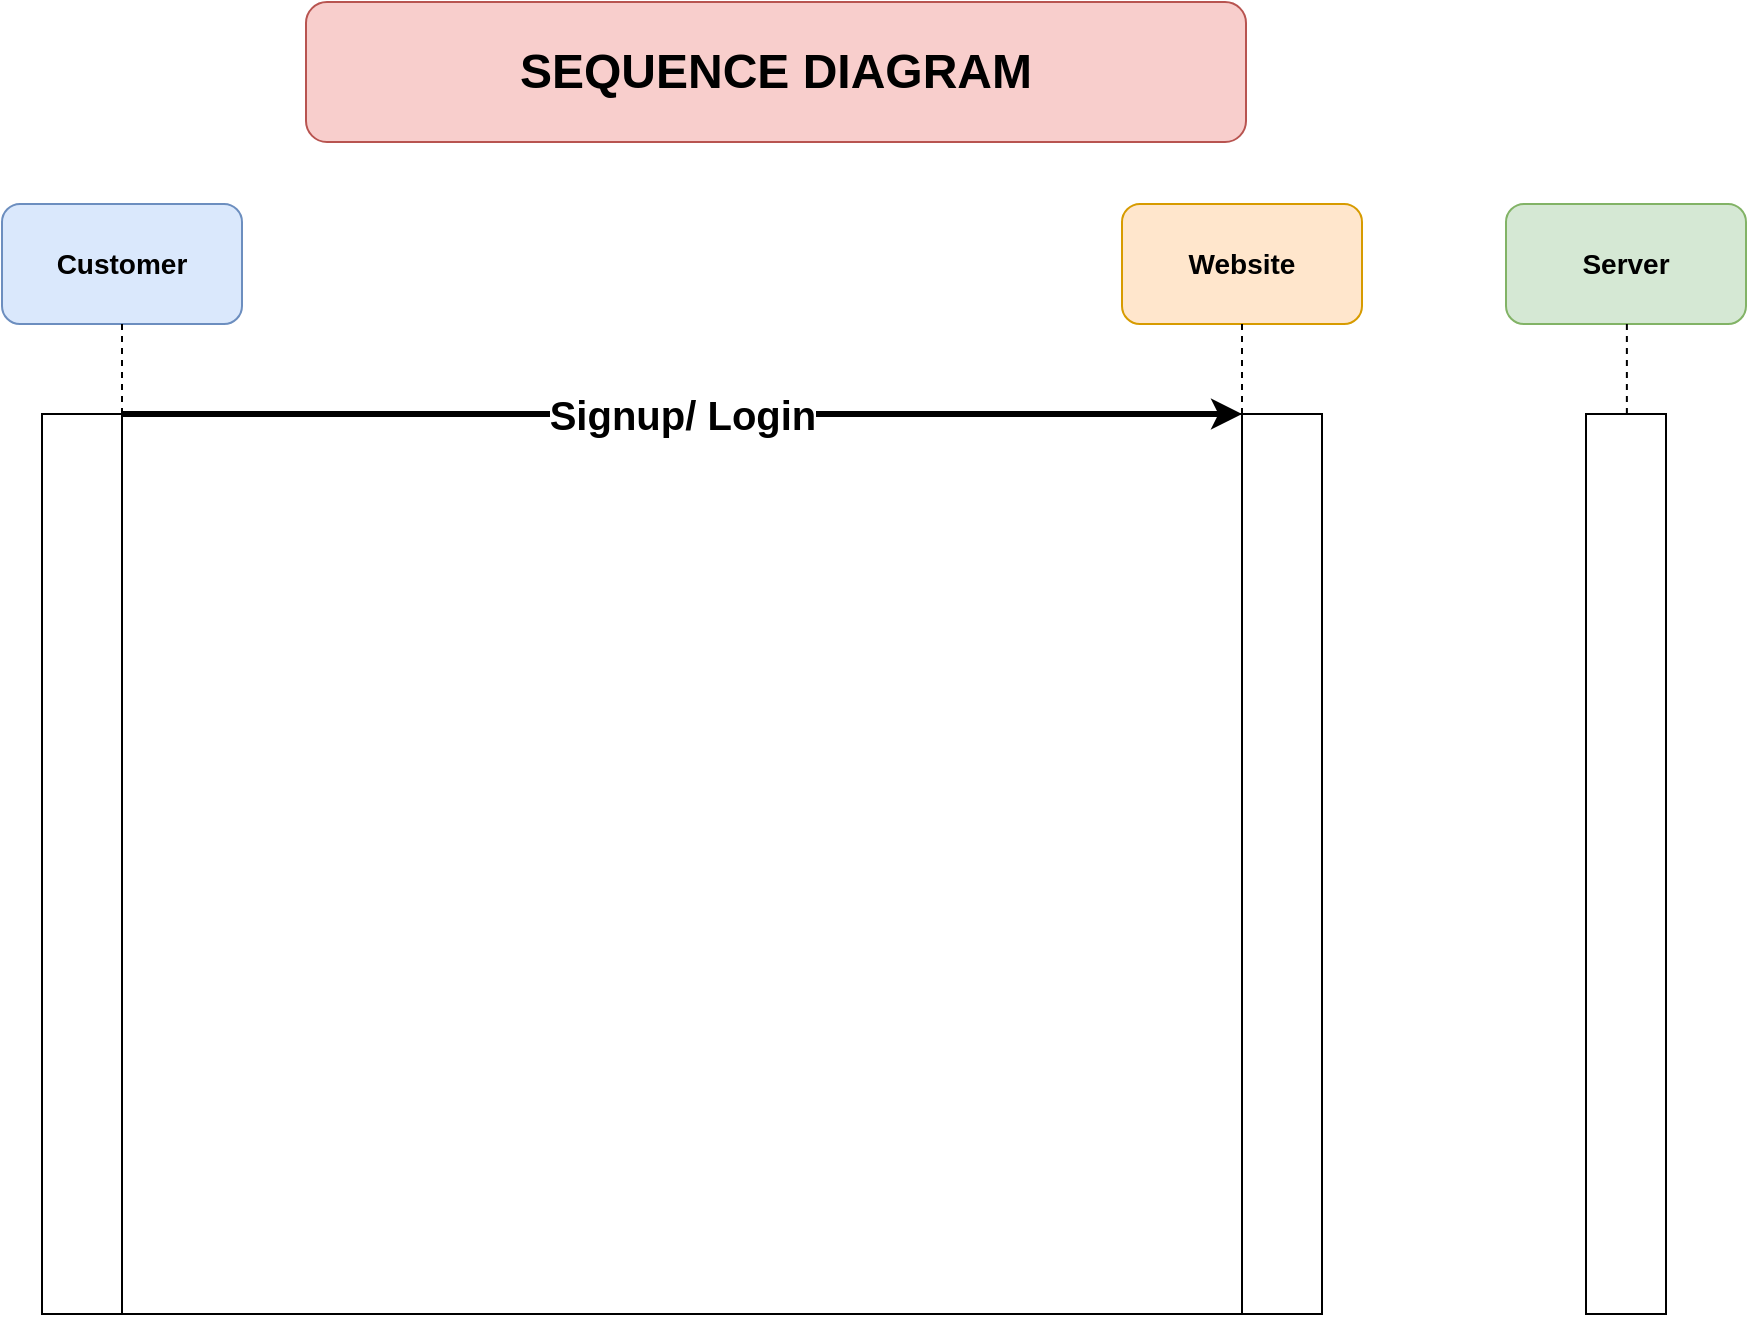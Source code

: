 <mxfile version="25.0.1">
  <diagram name="Page-1" id="1GjcOSQzm1D7fcgj7CT3">
    <mxGraphModel dx="645" dy="340" grid="1" gridSize="10" guides="1" tooltips="1" connect="1" arrows="1" fold="1" page="1" pageScale="1" pageWidth="1100" pageHeight="1700" math="0" shadow="0">
      <root>
        <mxCell id="0" />
        <mxCell id="1" parent="0" />
        <mxCell id="UmaBke9xIjh7v9-IDTWi-1" value="&lt;font style=&quot;font-size: 24px;&quot;&gt;&lt;b&gt;SEQUENCE DIAGRAM&lt;/b&gt;&lt;/font&gt;" style="rounded=1;whiteSpace=wrap;html=1;fillColor=#f8cecc;strokeColor=#b85450;" vertex="1" parent="1">
          <mxGeometry x="310" y="20" width="470" height="70" as="geometry" />
        </mxCell>
        <mxCell id="UmaBke9xIjh7v9-IDTWi-2" value="" style="shape=process;whiteSpace=wrap;html=1;backgroundOutline=1;size=0.063;" vertex="1" parent="1">
          <mxGeometry x="178" y="226" width="640" height="450" as="geometry" />
        </mxCell>
        <mxCell id="UmaBke9xIjh7v9-IDTWi-3" value="" style="rounded=0;whiteSpace=wrap;html=1;" vertex="1" parent="1">
          <mxGeometry x="950" y="226" width="40" height="450" as="geometry" />
        </mxCell>
        <mxCell id="UmaBke9xIjh7v9-IDTWi-4" value="&lt;font style=&quot;font-size: 14px;&quot;&gt;&lt;b&gt;Customer&lt;/b&gt;&lt;/font&gt;" style="rounded=1;whiteSpace=wrap;html=1;fillColor=#dae8fc;strokeColor=#6c8ebf;" vertex="1" parent="1">
          <mxGeometry x="158" y="121" width="120" height="60" as="geometry" />
        </mxCell>
        <mxCell id="UmaBke9xIjh7v9-IDTWi-6" value="" style="endArrow=none;dashed=1;html=1;rounded=0;" edge="1" parent="1">
          <mxGeometry width="50" height="50" relative="1" as="geometry">
            <mxPoint x="218" y="226" as="sourcePoint" />
            <mxPoint x="218" y="180" as="targetPoint" />
          </mxGeometry>
        </mxCell>
        <mxCell id="UmaBke9xIjh7v9-IDTWi-8" value="&lt;font style=&quot;font-size: 14px;&quot;&gt;&lt;b&gt;Website&lt;/b&gt;&lt;/font&gt;" style="rounded=1;whiteSpace=wrap;html=1;fillColor=#ffe6cc;strokeColor=#d79b00;" vertex="1" parent="1">
          <mxGeometry x="718" y="121" width="120" height="60" as="geometry" />
        </mxCell>
        <mxCell id="UmaBke9xIjh7v9-IDTWi-9" value="" style="endArrow=none;dashed=1;html=1;rounded=0;" edge="1" parent="1">
          <mxGeometry width="50" height="50" relative="1" as="geometry">
            <mxPoint x="778" y="226" as="sourcePoint" />
            <mxPoint x="778" y="180" as="targetPoint" />
          </mxGeometry>
        </mxCell>
        <mxCell id="UmaBke9xIjh7v9-IDTWi-10" value="&lt;font style=&quot;font-size: 14px;&quot;&gt;&lt;b&gt;Server&lt;/b&gt;&lt;/font&gt;" style="rounded=1;whiteSpace=wrap;html=1;fillColor=#d5e8d4;strokeColor=#82b366;" vertex="1" parent="1">
          <mxGeometry x="910" y="121" width="120" height="60" as="geometry" />
        </mxCell>
        <mxCell id="UmaBke9xIjh7v9-IDTWi-11" value="" style="endArrow=none;dashed=1;html=1;rounded=0;" edge="1" parent="1">
          <mxGeometry width="50" height="50" relative="1" as="geometry">
            <mxPoint x="970.44" y="226" as="sourcePoint" />
            <mxPoint x="970.44" y="180" as="targetPoint" />
          </mxGeometry>
        </mxCell>
        <mxCell id="UmaBke9xIjh7v9-IDTWi-12" value="" style="endArrow=classic;html=1;rounded=0;strokeWidth=3;" edge="1" parent="1">
          <mxGeometry relative="1" as="geometry">
            <mxPoint x="218" y="226" as="sourcePoint" />
            <mxPoint x="778" y="226" as="targetPoint" />
          </mxGeometry>
        </mxCell>
        <mxCell id="UmaBke9xIjh7v9-IDTWi-13" value="&lt;font&gt;&lt;b&gt;Signup/ Login&lt;/b&gt;&lt;/font&gt;" style="edgeLabel;resizable=0;html=1;;align=center;verticalAlign=middle;fontSize=20;" connectable="0" vertex="1" parent="UmaBke9xIjh7v9-IDTWi-12">
          <mxGeometry relative="1" as="geometry" />
        </mxCell>
      </root>
    </mxGraphModel>
  </diagram>
</mxfile>
